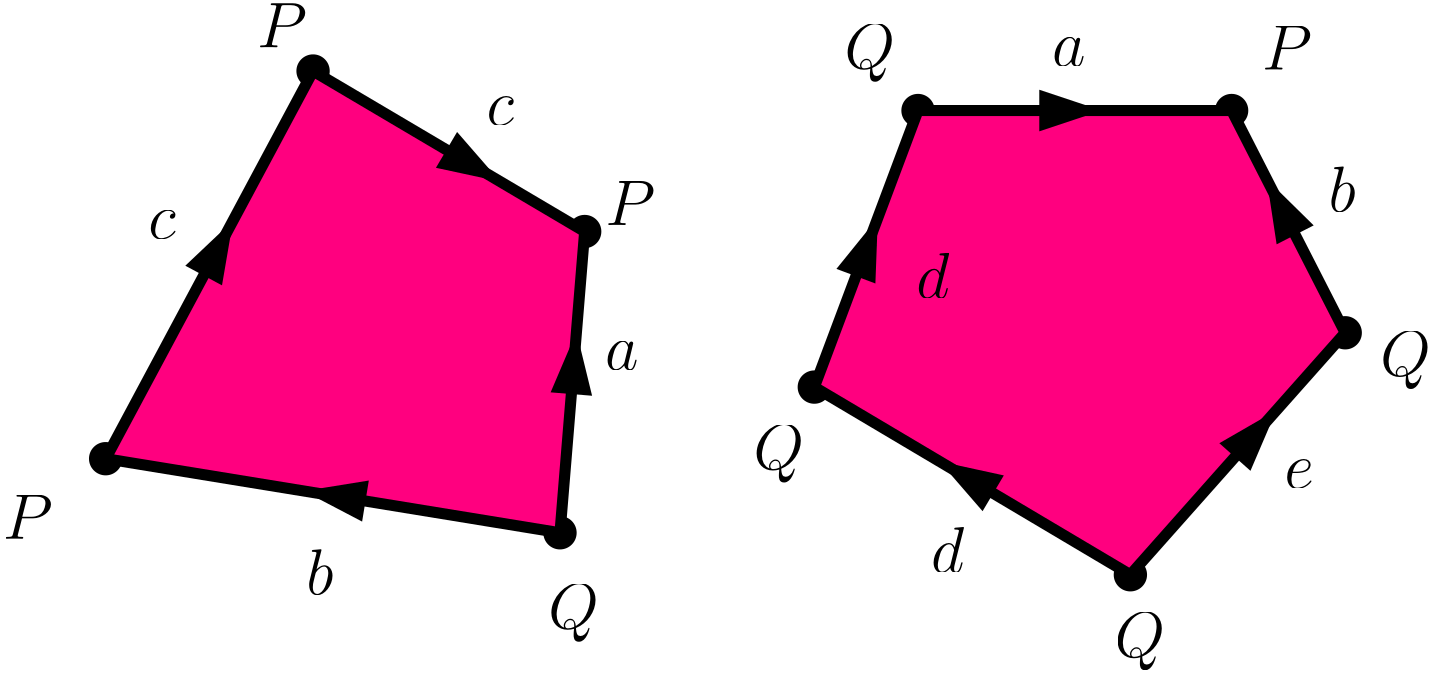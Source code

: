 <?xml version="1.0"?>
<!DOCTYPE ipe SYSTEM "ipe.dtd">
<ipe version="70107" creator="Ipe 7.1.8">
<info created="D:20140725150342" modified="D:20160228122015"/>
<ipestyle name="basic">
<symbol name="arrow/arc(spx)">
<path stroke="sym-stroke" fill="sym-stroke" pen="sym-pen">
0 0 m
-1 0.333 l
-1 -0.333 l
h
</path>
</symbol>
<symbol name="arrow/farc(spx)">
<path stroke="sym-stroke" fill="white" pen="sym-pen">
0 0 m
-1 0.333 l
-1 -0.333 l
h
</path>
</symbol>
<symbol name="mark/circle(sx)" transformations="translations">
<path fill="sym-stroke">
0.6 0 0 0.6 0 0 e
0.4 0 0 0.4 0 0 e
</path>
</symbol>
<symbol name="mark/disk(sx)" transformations="translations">
<path fill="sym-stroke">
0.6 0 0 0.6 0 0 e
</path>
</symbol>
<symbol name="mark/fdisk(sfx)" transformations="translations">
<group>
<path fill="sym-fill">
0.5 0 0 0.5 0 0 e
</path>
<path fill="sym-stroke" fillrule="eofill">
0.6 0 0 0.6 0 0 e
0.4 0 0 0.4 0 0 e
</path>
</group>
</symbol>
<symbol name="mark/box(sx)" transformations="translations">
<path fill="sym-stroke" fillrule="eofill">
-0.6 -0.6 m
0.6 -0.6 l
0.6 0.6 l
-0.6 0.6 l
h
-0.4 -0.4 m
0.4 -0.4 l
0.4 0.4 l
-0.4 0.4 l
h
</path>
</symbol>
<symbol name="mark/square(sx)" transformations="translations">
<path fill="sym-stroke">
-0.6 -0.6 m
0.6 -0.6 l
0.6 0.6 l
-0.6 0.6 l
h
</path>
</symbol>
<symbol name="mark/fsquare(sfx)" transformations="translations">
<group>
<path fill="sym-fill">
-0.5 -0.5 m
0.5 -0.5 l
0.5 0.5 l
-0.5 0.5 l
h
</path>
<path fill="sym-stroke" fillrule="eofill">
-0.6 -0.6 m
0.6 -0.6 l
0.6 0.6 l
-0.6 0.6 l
h
-0.4 -0.4 m
0.4 -0.4 l
0.4 0.4 l
-0.4 0.4 l
h
</path>
</group>
</symbol>
<symbol name="mark/cross(sx)" transformations="translations">
<group>
<path fill="sym-stroke">
-0.43 -0.57 m
0.57 0.43 l
0.43 0.57 l
-0.57 -0.43 l
h
</path>
<path fill="sym-stroke">
-0.43 0.57 m
0.57 -0.43 l
0.43 -0.57 l
-0.57 0.43 l
h
</path>
</group>
</symbol>
<symbol name="arrow/fnormal(spx)">
<path stroke="sym-stroke" fill="white" pen="sym-pen">
0 0 m
-1 0.333 l
-1 -0.333 l
h
</path>
</symbol>
<symbol name="arrow/pointed(spx)">
<path stroke="sym-stroke" fill="sym-stroke" pen="sym-pen">
0 0 m
-1 0.333 l
-0.8 0 l
-1 -0.333 l
h
</path>
</symbol>
<symbol name="arrow/fpointed(spx)">
<path stroke="sym-stroke" fill="white" pen="sym-pen">
0 0 m
-1 0.333 l
-0.8 0 l
-1 -0.333 l
h
</path>
</symbol>
<symbol name="arrow/linear(spx)">
<path stroke="sym-stroke" pen="sym-pen">
-1 0.333 m
0 0 l
-1 -0.333 l
</path>
</symbol>
<symbol name="arrow/fdouble(spx)">
<path stroke="sym-stroke" fill="white" pen="sym-pen">
0 0 m
-1 0.333 l
-1 -0.333 l
h
-1 0 m
-2 0.333 l
-2 -0.333 l
h
</path>
</symbol>
<symbol name="arrow/double(spx)">
<path stroke="sym-stroke" fill="sym-stroke" pen="sym-pen">
0 0 m
-1 0.333 l
-1 -0.333 l
h
-1 0 m
-2 0.333 l
-2 -0.333 l
h
</path>
</symbol>
<pen name="heavier" value="0.8"/>
<pen name="fat" value="1.2"/>
<pen name="ultrafat" value="2"/>
<symbolsize name="large" value="5"/>
<symbolsize name="small" value="2"/>
<symbolsize name="tiny" value="1.1"/>
<arrowsize name="large" value="10"/>
<arrowsize name="small" value="5"/>
<arrowsize name="tiny" value="3"/>
<color name="red" value="1 0 0"/>
<color name="green" value="0 1 0"/>
<color name="blue" value="0 0 1"/>
<color name="yellow" value="1 1 0"/>
<color name="orange" value="1 0.647 0"/>
<color name="gold" value="1 0.843 0"/>
<color name="purple" value="0.627 0.125 0.941"/>
<color name="gray" value="0.745"/>
<color name="brown" value="0.647 0.165 0.165"/>
<color name="navy" value="0 0 0.502"/>
<color name="pink" value="1 0.753 0.796"/>
<color name="seagreen" value="0.18 0.545 0.341"/>
<color name="turquoise" value="0.251 0.878 0.816"/>
<color name="violet" value="0.933 0.51 0.933"/>
<color name="darkblue" value="0 0 0.545"/>
<color name="darkcyan" value="0 0.545 0.545"/>
<color name="darkgray" value="0.663"/>
<color name="darkgreen" value="0 0.392 0"/>
<color name="darkmagenta" value="0.545 0 0.545"/>
<color name="darkorange" value="1 0.549 0"/>
<color name="darkred" value="0.545 0 0"/>
<color name="lightblue" value="0.678 0.847 0.902"/>
<color name="lightcyan" value="0.878 1 1"/>
<color name="lightgray" value="0.827"/>
<color name="lightgreen" value="0.565 0.933 0.565"/>
<color name="lightyellow" value="1 1 0.878"/>
<dashstyle name="dashed" value="[4] 0"/>
<dashstyle name="dotted" value="[1 3] 0"/>
<dashstyle name="dash dotted" value="[4 2 1 2] 0"/>
<dashstyle name="dash dot dotted" value="[4 2 1 2 1 2] 0"/>
<textsize name="large" value="\large"/>
<textsize name="small" value="\small"/>
<textsize name="tiny" value="\tiny"/>
<textsize name="Large" value="\Large"/>
<textsize name="LARGE" value="\LARGE"/>
<textsize name="huge" value="\huge"/>
<textsize name="Huge" value="\Huge"/>
<textsize name="footnote" value="\footnotesize"/>
<textstyle name="center" begin="\begin{center}" end="\end{center}"/>
<textstyle name="itemize" begin="\begin{itemize}" end="\end{itemize}"/>
<textstyle name="item" begin="\begin{itemize}\item{}" end="\end{itemize}"/>
<gridsize name="4 pts" value="4"/>
<gridsize name="8 pts (~3 mm)" value="8"/>
<gridsize name="16 pts (~6 mm)" value="16"/>
<gridsize name="32 pts (~12 mm)" value="32"/>
<gridsize name="10 pts (~3.5 mm)" value="10"/>
<gridsize name="20 pts (~7 mm)" value="20"/>
<gridsize name="14 pts (~5 mm)" value="14"/>
<gridsize name="28 pts (~10 mm)" value="28"/>
<gridsize name="56 pts (~20 mm)" value="56"/>
<anglesize name="90 deg" value="90"/>
<anglesize name="60 deg" value="60"/>
<anglesize name="45 deg" value="45"/>
<anglesize name="30 deg" value="30"/>
<anglesize name="22.5 deg" value="22.5"/>
<tiling name="falling" angle="-60" step="4" width="1"/>
<tiling name="rising" angle="30" step="4" width="1"/>
</ipestyle>
<page>
<layer name="alpha"/>
<view layers="alpha" active="alpha"/>
<use layer="alpha" name="mark/disk(sx)" pos="122.8 601.348" size="10" stroke="black"/>
<use name="mark/disk(sx)" pos="48.1304 461.786" size="10" stroke="black"/>
<use name="mark/disk(sx)" pos="211.693 435.118" size="10" stroke="black"/>
<use name="mark/disk(sx)" pos="220.582 543.567" size="10" stroke="black"/>
<use name="mark/disk(sx)" pos="303.252 487.565" size="10" stroke="black"/>
<use name="mark/disk(sx)" pos="340.587 587.125" size="10" stroke="black"/>
<use name="mark/disk(sx)" pos="453.481 587.125" size="10" stroke="black"/>
<use name="mark/disk(sx)" pos="494.372 507.121" size="10" stroke="black"/>
<use name="mark/disk(sx)" pos="417.035 420.006" size="10" stroke="black"/>
<path stroke="black" fill="1 0 0.498" pen="4">
48.1304 461.786 m
122.8 601.348 l
220.582 543.567 l
211.693 435.118 l
h
</path>
<path stroke="black" fill="1 0 0.498" pen="4">
303.252 487.565 m
340.587 587.125 l
453.481 587.125 l
494.372 507.121 l
417.035 420.006 l
h
</path>
<text matrix="1.63474 0 0 1.63474 -66.6556 -195.224" pos="103.571 492.505" stroke="black" type="label" width="11.005" height="9.803" depth="0" valign="baseline" size="Large">$P$</text>
<text matrix="1.63474 0 0 1.63474 58.6831 -259.227" pos="103.571 492.505" stroke="black" type="label" width="11.005" height="9.803" depth="0" valign="baseline" size="Large">$P$</text>
<text matrix="1.63474 0 0 1.63474 -158.215 -372.12" pos="103.571 492.505" stroke="black" type="label" width="11.005" height="9.803" depth="0" valign="baseline" size="Large">$P$</text>
<text matrix="1.63474 0 0 1.63474 295.137 -203.225" pos="103.571 492.505" stroke="black" type="label" width="11.005" height="9.803" depth="0" valign="baseline" size="Large">$P$</text>
<text matrix="1.63474 0 0 1.63474 144.772 -202.95" pos="103.571 492.505" stroke="black" type="label" width="11.125" height="9.803" depth="2.79" valign="baseline" size="Large">$Q$</text>
<text matrix="1.63474 0 0 1.63474 112.018 -347.23" pos="103.571 492.505" stroke="black" type="label" width="11.125" height="9.803" depth="2.79" valign="baseline" size="Large">$Q$</text>
<text matrix="1.63474 0 0 1.63474 242.007 -414.789" pos="103.571 492.505" stroke="black" type="label" width="11.125" height="9.803" depth="2.79" valign="baseline" size="Large">$Q$</text>
<text matrix="1.63474 0 0 1.63474 337.669 -313.588" pos="103.571 492.505" stroke="black" type="label" width="11.125" height="9.803" depth="2.79" valign="baseline" size="Large">$Q$</text>
<text matrix="1.63474 0 0 1.63474 38.1694 -404.532" pos="103.571 492.505" stroke="black" type="label" width="11.125" height="9.803" depth="2.79" valign="baseline" size="Large">$Q$</text>
<text matrix="1.63474 0 0 1.63474 58.6147 -311.195" pos="103.571 492.505" stroke="black" type="label" width="7.374" height="6.177" depth="0" valign="baseline" size="Large">$a$</text>
<text matrix="1.63474 0 0 1.63474 219.51 -201.857" pos="103.571 492.505" stroke="black" type="label" width="7.374" height="6.177" depth="0" valign="baseline" size="Large">$a$</text>
<text matrix="1.63474 0 0 1.63474 319.071 -254.303" pos="103.571 492.505" stroke="black" type="label" width="5.973" height="9.963" depth="0" valign="baseline" size="Large">$b$</text>
<text matrix="1.63474 0 0 1.63474 -48.9455 -392.087" pos="103.571 492.505" stroke="black" type="label" width="5.973" height="9.963" depth="0" valign="baseline" size="Large">$b$</text>
<text matrix="1.63474 0 0 1.63474 -105.837 -264.081" pos="103.571 492.505" stroke="black" type="label" width="6.046" height="6.177" depth="0" valign="baseline" size="Large">$c$</text>
<text matrix="1.63474 0 0 1.63474 15.9462 -223.191" pos="103.571 492.505" stroke="black" type="label" width="6.046" height="6.177" depth="0" valign="baseline" size="Large">$c$</text>
<text matrix="1.63474 0 0 1.63474 170.619 -285.416" pos="103.571 492.505" stroke="black" type="label" width="7.299" height="9.963" depth="0" valign="baseline" size="Large">$d$</text>
<text matrix="1.63474 0 0 1.63474 175.953 -384.086" pos="103.571 492.505" stroke="black" type="label" width="7.299" height="9.963" depth="0" valign="baseline" size="Large">$d$</text>
<text matrix="1.63474 0 0 1.63474 303.07 -353.863" pos="103.571 492.505" stroke="black" type="label" width="6.511" height="6.177" depth="0" valign="baseline" size="Large">$e$</text>
<path stroke="black" pen="6" join="0" arrow="normal/large">
85.6074 531.832 m
89.5442 539.19 l
</path>
<path stroke="black" pen="6" join="0" arrow="normal/large">
176.19 569.799 m
182.03 566.348 l
</path>
<path stroke="black" pen="6" join="0" arrow="normal/large">
216.145 489.439 m
216.848 498.015 l
</path>
<path stroke="black" pen="6" join="0" arrow="normal/large">
137.124 447.276 m
128.834 448.628 l
</path>
<path stroke="black" pen="6" join="0" arrow="normal/large">
320.13 532.572 m
322.79 539.664 l
</path>
<path stroke="black" pen="6" join="0" arrow="normal/large">
389.434 587.125 m
397.239 587.125 l
</path>
<path stroke="black" pen="6" join="0" arrow="normal/large">
474.088 546.806 m
470.438 553.948 l
</path>
<path stroke="black" pen="6" join="0" arrow="normal/large">
458.229 466.409 m
463.29 472.11 l
</path>
<path stroke="black" pen="6" join="0" arrow="normal/large">
362.829 452.191 m
356.471 455.966 l
</path>
</page>
</ipe>
